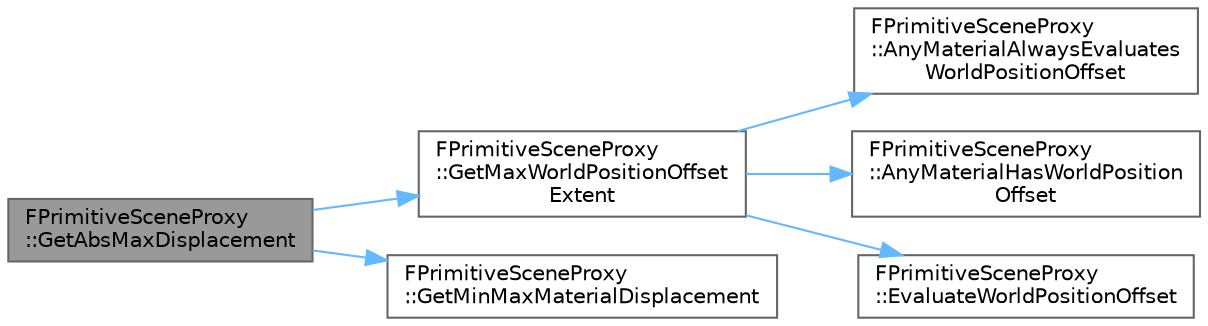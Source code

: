 digraph "FPrimitiveSceneProxy::GetAbsMaxDisplacement"
{
 // INTERACTIVE_SVG=YES
 // LATEX_PDF_SIZE
  bgcolor="transparent";
  edge [fontname=Helvetica,fontsize=10,labelfontname=Helvetica,labelfontsize=10];
  node [fontname=Helvetica,fontsize=10,shape=box,height=0.2,width=0.4];
  rankdir="LR";
  Node1 [id="Node000001",label="FPrimitiveSceneProxy\l::GetAbsMaxDisplacement",height=0.2,width=0.4,color="gray40", fillcolor="grey60", style="filled", fontcolor="black",tooltip=" "];
  Node1 -> Node2 [id="edge1_Node000001_Node000002",color="steelblue1",style="solid",tooltip=" "];
  Node2 [id="Node000002",label="FPrimitiveSceneProxy\l::GetMaxWorldPositionOffset\lExtent",height=0.2,width=0.4,color="grey40", fillcolor="white", style="filled",URL="$d4/de9/classFPrimitiveSceneProxy.html#a66239342105b459643447d1ae2f773f4",tooltip=" "];
  Node2 -> Node3 [id="edge2_Node000002_Node000003",color="steelblue1",style="solid",tooltip=" "];
  Node3 [id="Node000003",label="FPrimitiveSceneProxy\l::AnyMaterialAlwaysEvaluates\lWorldPositionOffset",height=0.2,width=0.4,color="grey40", fillcolor="white", style="filled",URL="$d4/de9/classFPrimitiveSceneProxy.html#a7d82c2b05eb71bc3ee6dcbb02f2b7864",tooltip=" "];
  Node2 -> Node4 [id="edge3_Node000002_Node000004",color="steelblue1",style="solid",tooltip=" "];
  Node4 [id="Node000004",label="FPrimitiveSceneProxy\l::AnyMaterialHasWorldPosition\lOffset",height=0.2,width=0.4,color="grey40", fillcolor="white", style="filled",URL="$d4/de9/classFPrimitiveSceneProxy.html#a9d21d4a505bcb7bc9ffba3463f1c83b6",tooltip=" "];
  Node2 -> Node5 [id="edge4_Node000002_Node000005",color="steelblue1",style="solid",tooltip=" "];
  Node5 [id="Node000005",label="FPrimitiveSceneProxy\l::EvaluateWorldPositionOffset",height=0.2,width=0.4,color="grey40", fillcolor="white", style="filled",URL="$d4/de9/classFPrimitiveSceneProxy.html#abd120b1505fb71a07e99f24634fae719",tooltip=" "];
  Node1 -> Node6 [id="edge5_Node000001_Node000006",color="steelblue1",style="solid",tooltip=" "];
  Node6 [id="Node000006",label="FPrimitiveSceneProxy\l::GetMinMaxMaterialDisplacement",height=0.2,width=0.4,color="grey40", fillcolor="white", style="filled",URL="$d4/de9/classFPrimitiveSceneProxy.html#aeb253db7ca776c0f7b777a746ac1b2df",tooltip=" "];
}

